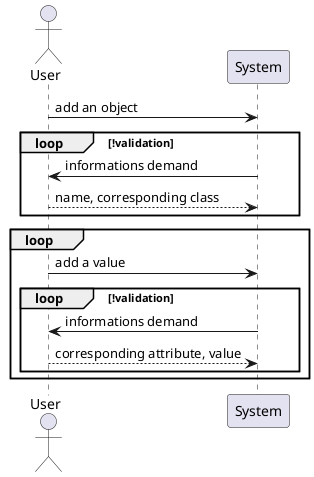 @startuml
    actor User as U
    participant System as S

    U -> S: add an object
    loop !validation
        S -> U: informations demand
        U --> S: name, corresponding class
    end

    loop
        U -> S: add a value
        loop !validation
            S -> U: informations demand
            U --> S: corresponding attribute, value
        end
    end
@enduml